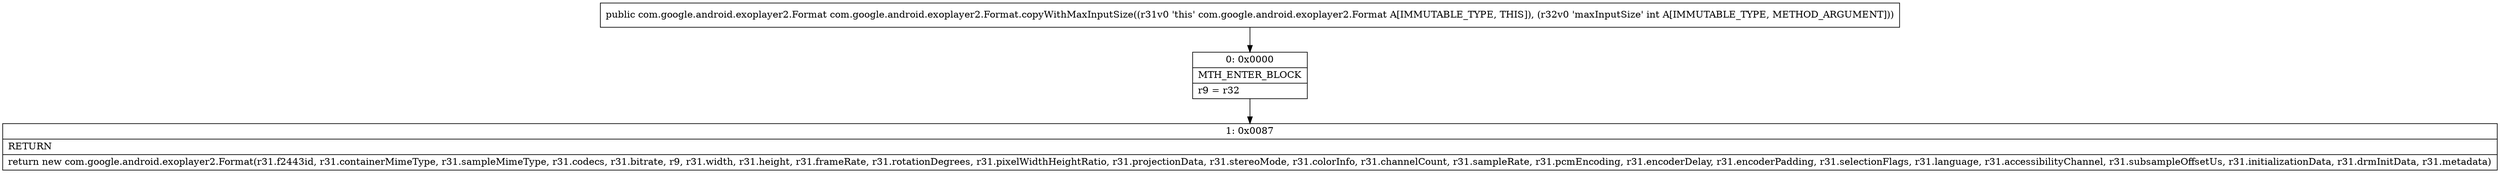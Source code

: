 digraph "CFG forcom.google.android.exoplayer2.Format.copyWithMaxInputSize(I)Lcom\/google\/android\/exoplayer2\/Format;" {
Node_0 [shape=record,label="{0\:\ 0x0000|MTH_ENTER_BLOCK\l|r9 = r32\l}"];
Node_1 [shape=record,label="{1\:\ 0x0087|RETURN\l|return new com.google.android.exoplayer2.Format(r31.f2443id, r31.containerMimeType, r31.sampleMimeType, r31.codecs, r31.bitrate, r9, r31.width, r31.height, r31.frameRate, r31.rotationDegrees, r31.pixelWidthHeightRatio, r31.projectionData, r31.stereoMode, r31.colorInfo, r31.channelCount, r31.sampleRate, r31.pcmEncoding, r31.encoderDelay, r31.encoderPadding, r31.selectionFlags, r31.language, r31.accessibilityChannel, r31.subsampleOffsetUs, r31.initializationData, r31.drmInitData, r31.metadata)\l}"];
MethodNode[shape=record,label="{public com.google.android.exoplayer2.Format com.google.android.exoplayer2.Format.copyWithMaxInputSize((r31v0 'this' com.google.android.exoplayer2.Format A[IMMUTABLE_TYPE, THIS]), (r32v0 'maxInputSize' int A[IMMUTABLE_TYPE, METHOD_ARGUMENT])) }"];
MethodNode -> Node_0;
Node_0 -> Node_1;
}

